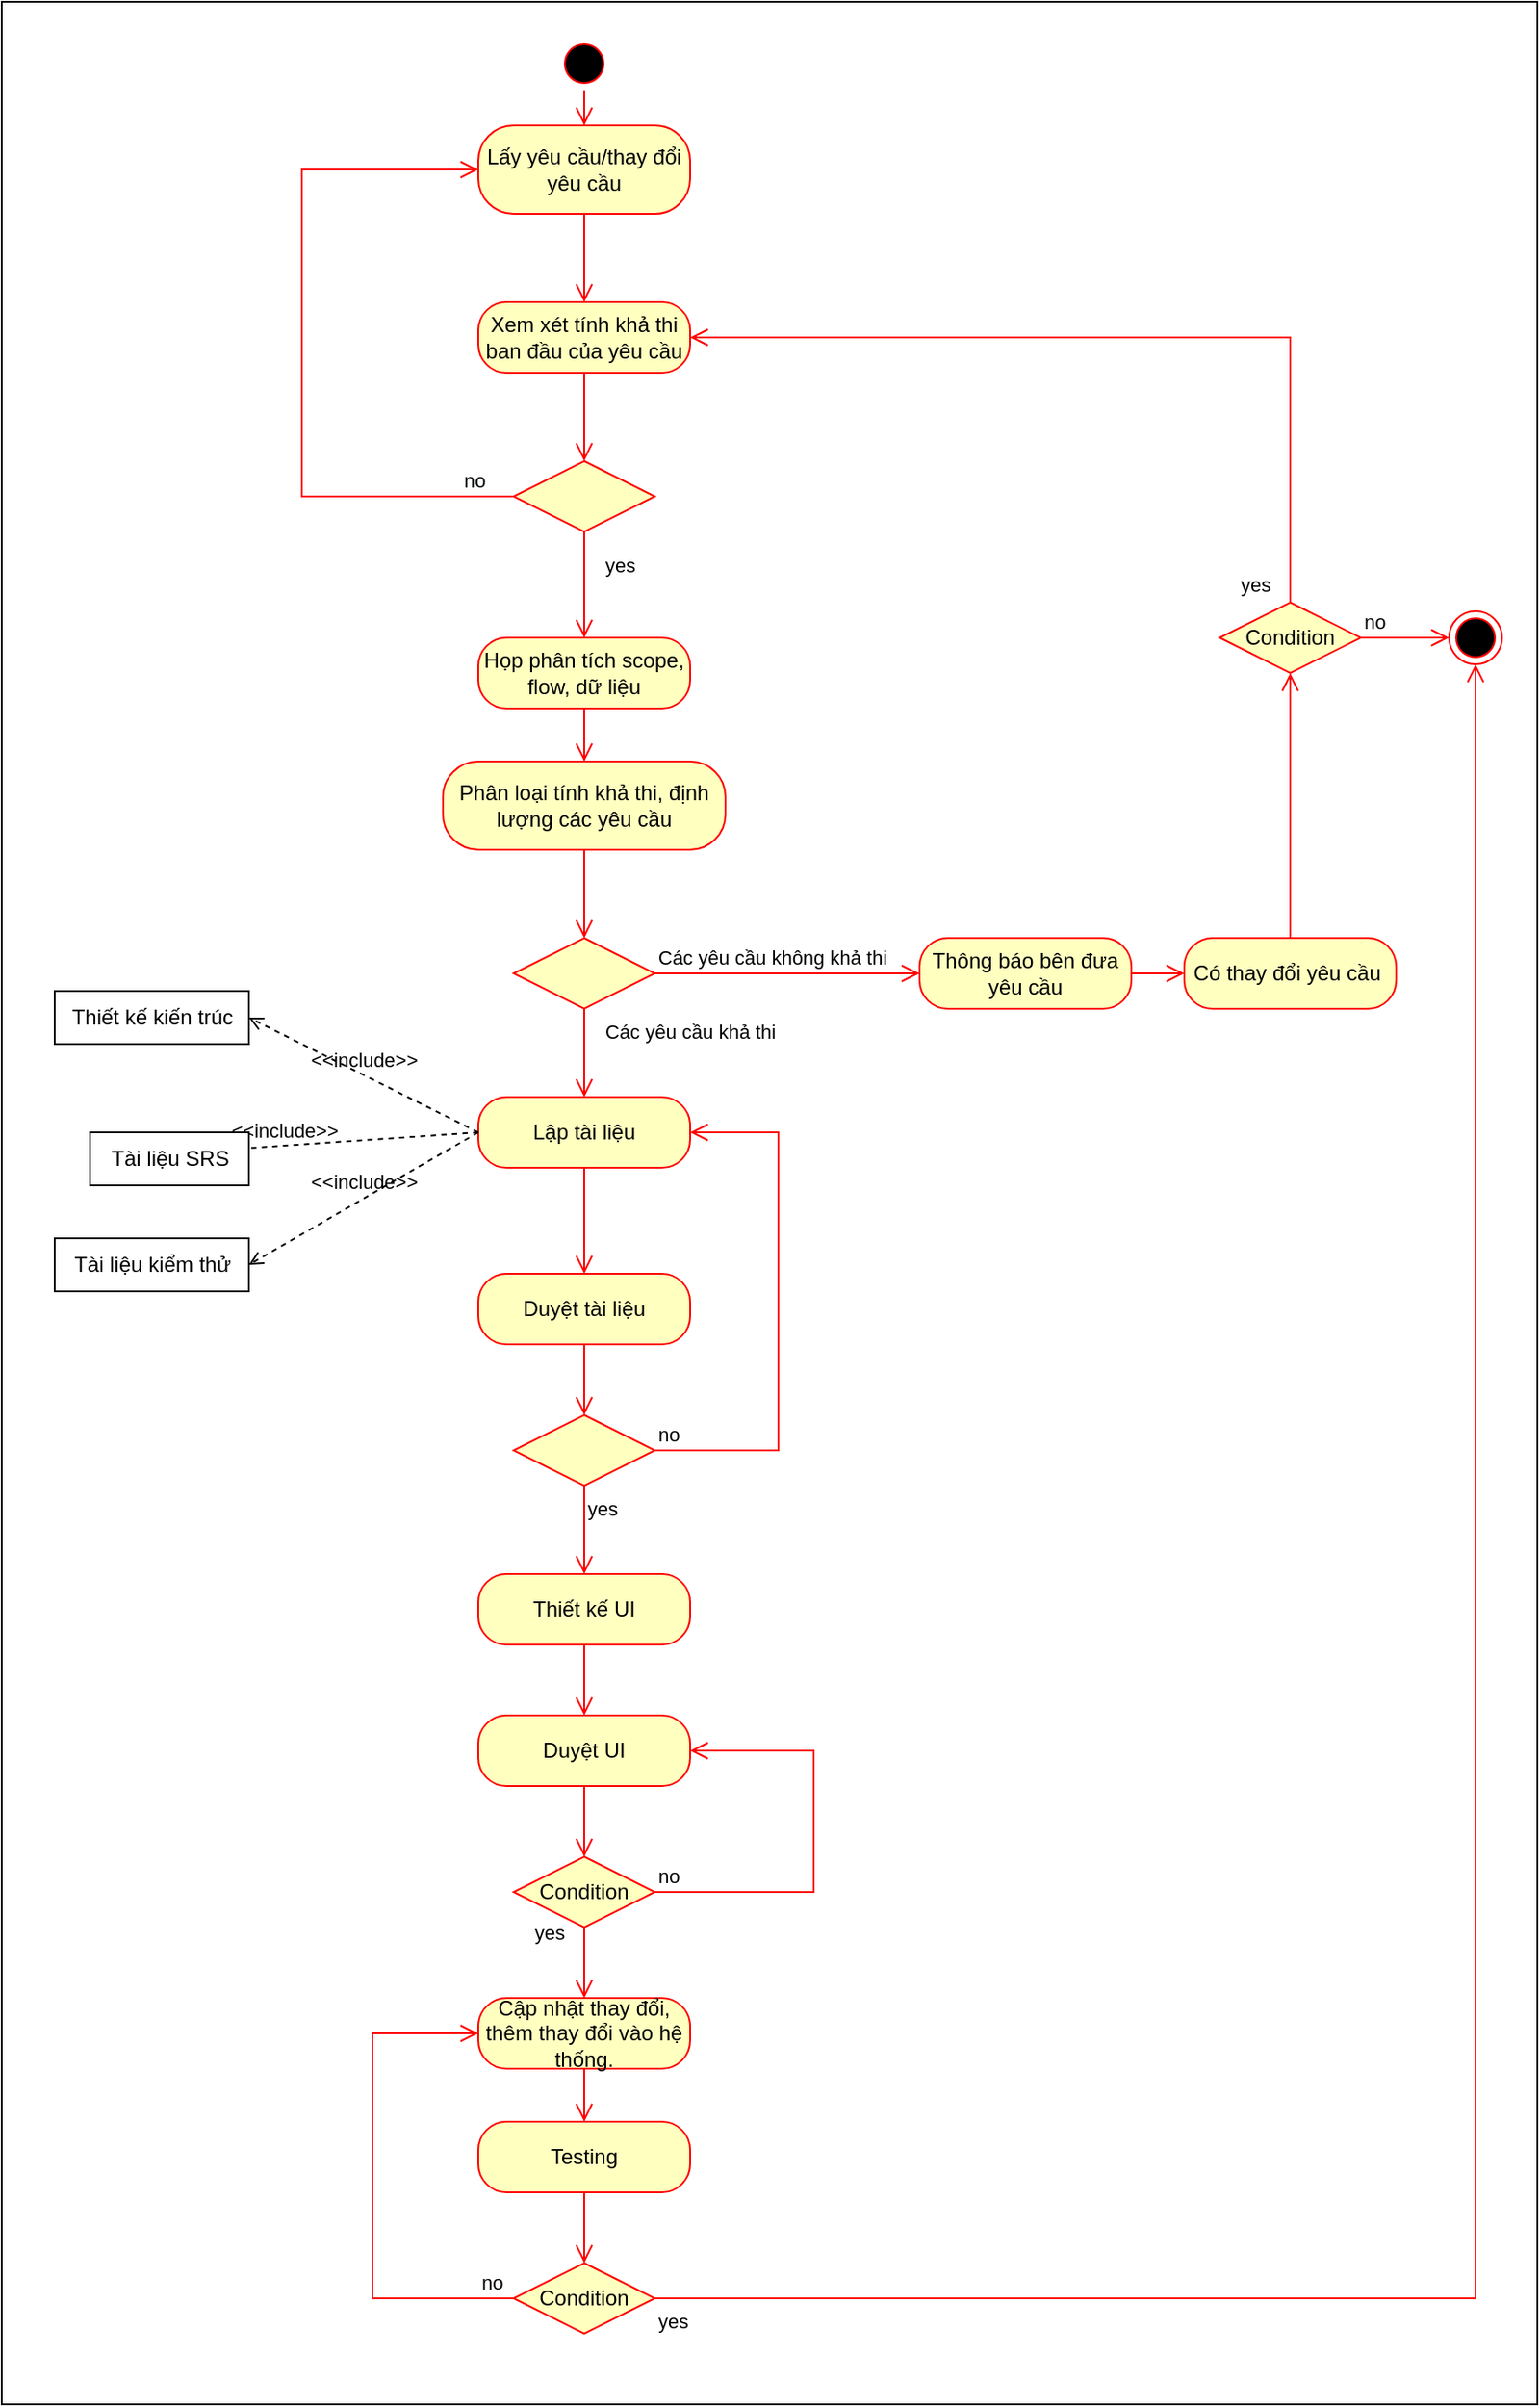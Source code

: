 <mxfile version="20.8.16" type="device"><diagram id="aKz1cOzpDqV4GVgPi36w" name="Page-1"><mxGraphModel dx="2369" dy="1240" grid="1" gridSize="10" guides="1" tooltips="1" connect="1" arrows="1" fold="1" page="1" pageScale="1" pageWidth="850" pageHeight="1100" math="0" shadow="0"><root><mxCell id="0"/><mxCell id="1" parent="0"/><mxCell id="xyh8y8HU_pBsloBiDvr6-3" value="" style="rounded=0;whiteSpace=wrap;html=1;" parent="1" vertex="1"><mxGeometry x="80" y="10" width="870" height="1360" as="geometry"/></mxCell><mxCell id="xyh8y8HU_pBsloBiDvr6-5" value="" style="ellipse;html=1;shape=startState;fillColor=#000000;strokeColor=#ff0000;" parent="1" vertex="1"><mxGeometry x="395" y="30" width="30" height="30" as="geometry"/></mxCell><mxCell id="xyh8y8HU_pBsloBiDvr6-6" value="" style="edgeStyle=orthogonalEdgeStyle;html=1;verticalAlign=bottom;endArrow=open;endSize=8;strokeColor=#ff0000;rounded=0;entryX=0.5;entryY=0;entryDx=0;entryDy=0;" parent="1" source="xyh8y8HU_pBsloBiDvr6-5" target="xyh8y8HU_pBsloBiDvr6-7" edge="1"><mxGeometry relative="1" as="geometry"><mxPoint x="410" y="120" as="targetPoint"/></mxGeometry></mxCell><mxCell id="xyh8y8HU_pBsloBiDvr6-7" value="Lấy yêu cầu/thay đổi yêu cầu" style="rounded=1;whiteSpace=wrap;html=1;arcSize=40;fontColor=#000000;fillColor=#ffffc0;strokeColor=#ff0000;" parent="1" vertex="1"><mxGeometry x="350" y="80" width="120" height="50" as="geometry"/></mxCell><mxCell id="xyh8y8HU_pBsloBiDvr6-8" value="" style="edgeStyle=orthogonalEdgeStyle;html=1;verticalAlign=bottom;endArrow=open;endSize=8;strokeColor=#ff0000;rounded=0;entryX=0.5;entryY=0;entryDx=0;entryDy=0;" parent="1" source="xyh8y8HU_pBsloBiDvr6-7" target="xyh8y8HU_pBsloBiDvr6-13" edge="1"><mxGeometry relative="1" as="geometry"><mxPoint x="410" y="170" as="targetPoint"/></mxGeometry></mxCell><mxCell id="xyh8y8HU_pBsloBiDvr6-9" style="edgeStyle=orthogonalEdgeStyle;rounded=0;orthogonalLoop=1;jettySize=auto;html=1;exitX=0.5;exitY=1;exitDx=0;exitDy=0;" parent="1" source="xyh8y8HU_pBsloBiDvr6-7" target="xyh8y8HU_pBsloBiDvr6-7" edge="1"><mxGeometry relative="1" as="geometry"/></mxCell><mxCell id="xyh8y8HU_pBsloBiDvr6-13" value="Xem xét tính khả thi ban đầu của yêu cầu" style="rounded=1;whiteSpace=wrap;html=1;arcSize=40;fontColor=#000000;fillColor=#ffffc0;strokeColor=#ff0000;" parent="1" vertex="1"><mxGeometry x="350" y="180" width="120" height="40" as="geometry"/></mxCell><mxCell id="xyh8y8HU_pBsloBiDvr6-14" value="" style="edgeStyle=orthogonalEdgeStyle;html=1;verticalAlign=bottom;endArrow=open;endSize=8;strokeColor=#ff0000;rounded=0;entryX=0.5;entryY=0;entryDx=0;entryDy=0;" parent="1" source="xyh8y8HU_pBsloBiDvr6-13" target="xyh8y8HU_pBsloBiDvr6-15" edge="1"><mxGeometry relative="1" as="geometry"><mxPoint x="410" y="260" as="targetPoint"/></mxGeometry></mxCell><mxCell id="xyh8y8HU_pBsloBiDvr6-15" value="" style="rhombus;whiteSpace=wrap;html=1;fillColor=#ffffc0;strokeColor=#ff0000;" parent="1" vertex="1"><mxGeometry x="370" y="270" width="80" height="40" as="geometry"/></mxCell><mxCell id="xyh8y8HU_pBsloBiDvr6-16" value="no" style="edgeStyle=orthogonalEdgeStyle;html=1;align=left;verticalAlign=bottom;endArrow=open;endSize=8;strokeColor=#ff0000;rounded=0;entryX=0;entryY=0.5;entryDx=0;entryDy=0;exitX=0;exitY=0.5;exitDx=0;exitDy=0;" parent="1" source="xyh8y8HU_pBsloBiDvr6-15" target="xyh8y8HU_pBsloBiDvr6-7" edge="1"><mxGeometry x="-0.852" relative="1" as="geometry"><mxPoint x="540" y="330" as="targetPoint"/><Array as="points"><mxPoint x="250" y="290"/><mxPoint x="250" y="105"/></Array><mxPoint as="offset"/></mxGeometry></mxCell><mxCell id="xyh8y8HU_pBsloBiDvr6-17" value="yes" style="edgeStyle=orthogonalEdgeStyle;html=1;align=left;verticalAlign=top;endArrow=open;endSize=8;strokeColor=#ff0000;rounded=0;entryX=0.5;entryY=0;entryDx=0;entryDy=0;" parent="1" source="xyh8y8HU_pBsloBiDvr6-15" target="xyh8y8HU_pBsloBiDvr6-19" edge="1"><mxGeometry x="-0.818" y="10" relative="1" as="geometry"><mxPoint x="410" y="370" as="targetPoint"/><mxPoint as="offset"/></mxGeometry></mxCell><mxCell id="xyh8y8HU_pBsloBiDvr6-19" value="Họp phân tích scope, flow, dữ liệu" style="rounded=1;whiteSpace=wrap;html=1;arcSize=40;fontColor=#000000;fillColor=#ffffc0;strokeColor=#ff0000;" parent="1" vertex="1"><mxGeometry x="350" y="370" width="120" height="40" as="geometry"/></mxCell><mxCell id="xyh8y8HU_pBsloBiDvr6-20" value="" style="edgeStyle=orthogonalEdgeStyle;html=1;verticalAlign=bottom;endArrow=open;endSize=8;strokeColor=#ff0000;rounded=0;entryX=0.5;entryY=0;entryDx=0;entryDy=0;" parent="1" source="xyh8y8HU_pBsloBiDvr6-19" target="xyh8y8HU_pBsloBiDvr6-25" edge="1"><mxGeometry relative="1" as="geometry"><mxPoint x="410" y="470" as="targetPoint"/></mxGeometry></mxCell><mxCell id="xyh8y8HU_pBsloBiDvr6-21" value="Lập tài liệu" style="rounded=1;whiteSpace=wrap;html=1;arcSize=40;fontColor=#000000;fillColor=#ffffc0;strokeColor=#ff0000;" parent="1" vertex="1"><mxGeometry x="350" y="630" width="120" height="40" as="geometry"/></mxCell><mxCell id="xyh8y8HU_pBsloBiDvr6-22" value="" style="edgeStyle=orthogonalEdgeStyle;html=1;verticalAlign=bottom;endArrow=open;endSize=8;strokeColor=#ff0000;rounded=0;exitX=0.5;exitY=1;exitDx=0;exitDy=0;entryX=0.5;entryY=0;entryDx=0;entryDy=0;" parent="1" source="xyh8y8HU_pBsloBiDvr6-21" target="xyh8y8HU_pBsloBiDvr6-42" edge="1"><mxGeometry relative="1" as="geometry"><mxPoint x="410" y="710" as="targetPoint"/><Array as="points"><mxPoint x="410" y="730"/><mxPoint x="410" y="730"/></Array></mxGeometry></mxCell><mxCell id="xyh8y8HU_pBsloBiDvr6-23" value="&amp;lt;&amp;lt;include&amp;gt;&amp;gt;" style="html=1;verticalAlign=bottom;labelBackgroundColor=none;endArrow=open;endFill=0;dashed=1;rounded=0;exitX=0;exitY=0.5;exitDx=0;exitDy=0;entryX=0;entryY=0.5;entryDx=0;entryDy=0;" parent="1" source="xyh8y8HU_pBsloBiDvr6-21" target="xyh8y8HU_pBsloBiDvr6-24" edge="1"><mxGeometry width="160" relative="1" as="geometry"><mxPoint x="370" y="660" as="sourcePoint"/><mxPoint x="490" y="550" as="targetPoint"/></mxGeometry></mxCell><mxCell id="xyh8y8HU_pBsloBiDvr6-24" value="Tài liệu SRS" style="html=1;" parent="1" vertex="1"><mxGeometry x="130" y="650" width="90" height="30" as="geometry"/></mxCell><mxCell id="xyh8y8HU_pBsloBiDvr6-25" value="Phân loại tính khả thi, định lượng các yêu cầu" style="rounded=1;whiteSpace=wrap;html=1;arcSize=40;fontColor=#000000;fillColor=#ffffc0;strokeColor=#ff0000;" parent="1" vertex="1"><mxGeometry x="330" y="440" width="160" height="50" as="geometry"/></mxCell><mxCell id="xyh8y8HU_pBsloBiDvr6-26" value="" style="edgeStyle=orthogonalEdgeStyle;html=1;verticalAlign=bottom;endArrow=open;endSize=8;strokeColor=#ff0000;rounded=0;entryX=0.5;entryY=0;entryDx=0;entryDy=0;" parent="1" source="xyh8y8HU_pBsloBiDvr6-25" target="xyh8y8HU_pBsloBiDvr6-28" edge="1"><mxGeometry relative="1" as="geometry"><mxPoint x="410" y="530" as="targetPoint"/></mxGeometry></mxCell><mxCell id="xyh8y8HU_pBsloBiDvr6-28" value="" style="rhombus;whiteSpace=wrap;html=1;fillColor=#ffffc0;strokeColor=#ff0000;" parent="1" vertex="1"><mxGeometry x="370" y="540" width="80" height="40" as="geometry"/></mxCell><mxCell id="xyh8y8HU_pBsloBiDvr6-29" value="Các yêu cầu không khả thi" style="edgeStyle=orthogonalEdgeStyle;html=1;align=left;verticalAlign=bottom;endArrow=open;endSize=8;strokeColor=#ff0000;rounded=0;entryX=0;entryY=0.5;entryDx=0;entryDy=0;" parent="1" source="xyh8y8HU_pBsloBiDvr6-28" target="xyh8y8HU_pBsloBiDvr6-32" edge="1"><mxGeometry x="-1" relative="1" as="geometry"><mxPoint x="550" y="560" as="targetPoint"/></mxGeometry></mxCell><mxCell id="xyh8y8HU_pBsloBiDvr6-30" value="Các yêu cầu khả thi" style="edgeStyle=orthogonalEdgeStyle;html=1;align=left;verticalAlign=top;endArrow=open;endSize=8;strokeColor=#ff0000;rounded=0;entryX=0.5;entryY=0;entryDx=0;entryDy=0;" parent="1" source="xyh8y8HU_pBsloBiDvr6-28" target="xyh8y8HU_pBsloBiDvr6-21" edge="1"><mxGeometry x="-1" y="10" relative="1" as="geometry"><mxPoint x="410" y="640" as="targetPoint"/><mxPoint as="offset"/></mxGeometry></mxCell><mxCell id="xyh8y8HU_pBsloBiDvr6-32" value="Thông báo bên đưa yêu cầu" style="rounded=1;whiteSpace=wrap;html=1;arcSize=40;fontColor=#000000;fillColor=#ffffc0;strokeColor=#ff0000;" parent="1" vertex="1"><mxGeometry x="600" y="540" width="120" height="40" as="geometry"/></mxCell><mxCell id="xyh8y8HU_pBsloBiDvr6-33" value="" style="edgeStyle=orthogonalEdgeStyle;html=1;verticalAlign=bottom;endArrow=open;endSize=8;strokeColor=#ff0000;rounded=0;exitX=1;exitY=0.5;exitDx=0;exitDy=0;entryX=0;entryY=0.5;entryDx=0;entryDy=0;" parent="1" source="xyh8y8HU_pBsloBiDvr6-32" target="xyh8y8HU_pBsloBiDvr6-34" edge="1"><mxGeometry relative="1" as="geometry"><mxPoint x="710" y="400" as="targetPoint"/></mxGeometry></mxCell><mxCell id="xyh8y8HU_pBsloBiDvr6-34" value="Có thay đổi yêu cầu&amp;nbsp;" style="rounded=1;whiteSpace=wrap;html=1;arcSize=40;fontColor=#000000;fillColor=#ffffc0;strokeColor=#ff0000;" parent="1" vertex="1"><mxGeometry x="750" y="540" width="120" height="40" as="geometry"/></mxCell><mxCell id="xyh8y8HU_pBsloBiDvr6-35" value="" style="edgeStyle=orthogonalEdgeStyle;html=1;verticalAlign=bottom;endArrow=open;endSize=8;strokeColor=#ff0000;rounded=0;entryX=0.5;entryY=1;entryDx=0;entryDy=0;" parent="1" source="xyh8y8HU_pBsloBiDvr6-34" target="xyh8y8HU_pBsloBiDvr6-36" edge="1"><mxGeometry relative="1" as="geometry"><mxPoint x="990" y="640" as="targetPoint"/></mxGeometry></mxCell><mxCell id="xyh8y8HU_pBsloBiDvr6-36" value="Condition" style="rhombus;whiteSpace=wrap;html=1;fillColor=#ffffc0;strokeColor=#ff0000;" parent="1" vertex="1"><mxGeometry x="770" y="350" width="80" height="40" as="geometry"/></mxCell><mxCell id="xyh8y8HU_pBsloBiDvr6-37" value="no" style="edgeStyle=orthogonalEdgeStyle;html=1;align=left;verticalAlign=bottom;endArrow=open;endSize=8;strokeColor=#ff0000;rounded=0;entryX=0;entryY=0.5;entryDx=0;entryDy=0;" parent="1" source="xyh8y8HU_pBsloBiDvr6-36" target="xyh8y8HU_pBsloBiDvr6-39" edge="1"><mxGeometry x="-1" relative="1" as="geometry"><mxPoint x="1090" y="370" as="targetPoint"/></mxGeometry></mxCell><mxCell id="xyh8y8HU_pBsloBiDvr6-38" value="yes" style="edgeStyle=orthogonalEdgeStyle;html=1;align=left;verticalAlign=top;endArrow=open;endSize=8;strokeColor=#ff0000;rounded=0;entryX=1;entryY=0.5;entryDx=0;entryDy=0;" parent="1" source="xyh8y8HU_pBsloBiDvr6-36" target="xyh8y8HU_pBsloBiDvr6-13" edge="1"><mxGeometry x="-0.905" y="30" relative="1" as="geometry"><mxPoint x="950" y="450" as="targetPoint"/><Array as="points"><mxPoint x="810" y="200"/></Array><mxPoint as="offset"/></mxGeometry></mxCell><mxCell id="xyh8y8HU_pBsloBiDvr6-39" value="" style="ellipse;html=1;shape=endState;fillColor=#000000;strokeColor=#ff0000;" parent="1" vertex="1"><mxGeometry x="900" y="355" width="30" height="30" as="geometry"/></mxCell><mxCell id="xyh8y8HU_pBsloBiDvr6-40" value="&amp;lt;&amp;lt;include&amp;gt;&amp;gt;" style="html=1;verticalAlign=bottom;labelBackgroundColor=none;endArrow=open;endFill=0;dashed=1;rounded=0;exitX=0;exitY=0.5;exitDx=0;exitDy=0;entryX=1;entryY=0.5;entryDx=0;entryDy=0;" parent="1" source="xyh8y8HU_pBsloBiDvr6-21" target="xyh8y8HU_pBsloBiDvr6-41" edge="1"><mxGeometry width="160" relative="1" as="geometry"><mxPoint x="420" y="600" as="sourcePoint"/><mxPoint x="580" y="600" as="targetPoint"/></mxGeometry></mxCell><mxCell id="xyh8y8HU_pBsloBiDvr6-41" value="Thiết kế kiến trúc" style="html=1;" parent="1" vertex="1"><mxGeometry x="110" y="570" width="110" height="30" as="geometry"/></mxCell><mxCell id="xyh8y8HU_pBsloBiDvr6-42" value="Duyệt tài liệu" style="rounded=1;whiteSpace=wrap;html=1;arcSize=40;fontColor=#000000;fillColor=#ffffc0;strokeColor=#ff0000;" parent="1" vertex="1"><mxGeometry x="350" y="730" width="120" height="40" as="geometry"/></mxCell><mxCell id="xyh8y8HU_pBsloBiDvr6-43" value="" style="edgeStyle=orthogonalEdgeStyle;html=1;verticalAlign=bottom;endArrow=open;endSize=8;strokeColor=#ff0000;rounded=0;entryX=0.5;entryY=0;entryDx=0;entryDy=0;" parent="1" source="xyh8y8HU_pBsloBiDvr6-42" target="xyh8y8HU_pBsloBiDvr6-44" edge="1"><mxGeometry relative="1" as="geometry"><mxPoint x="620" y="820" as="targetPoint"/></mxGeometry></mxCell><mxCell id="xyh8y8HU_pBsloBiDvr6-44" value="" style="rhombus;whiteSpace=wrap;html=1;fillColor=#ffffc0;strokeColor=#ff0000;" parent="1" vertex="1"><mxGeometry x="370" y="810" width="80" height="40" as="geometry"/></mxCell><mxCell id="xyh8y8HU_pBsloBiDvr6-45" value="no" style="edgeStyle=orthogonalEdgeStyle;html=1;align=left;verticalAlign=bottom;endArrow=open;endSize=8;strokeColor=#ff0000;rounded=0;entryX=1;entryY=0.5;entryDx=0;entryDy=0;" parent="1" source="xyh8y8HU_pBsloBiDvr6-44" target="xyh8y8HU_pBsloBiDvr6-21" edge="1"><mxGeometry x="-1" relative="1" as="geometry"><mxPoint x="550" y="830" as="targetPoint"/><Array as="points"><mxPoint x="520" y="830"/><mxPoint x="520" y="650"/></Array></mxGeometry></mxCell><mxCell id="xyh8y8HU_pBsloBiDvr6-46" value="yes" style="edgeStyle=orthogonalEdgeStyle;html=1;align=left;verticalAlign=top;endArrow=open;endSize=8;strokeColor=#ff0000;rounded=0;entryX=0.5;entryY=0;entryDx=0;entryDy=0;" parent="1" source="xyh8y8HU_pBsloBiDvr6-44" target="xyh8y8HU_pBsloBiDvr6-47" edge="1"><mxGeometry x="-1" relative="1" as="geometry"><mxPoint x="410" y="910" as="targetPoint"/></mxGeometry></mxCell><mxCell id="xyh8y8HU_pBsloBiDvr6-47" value="Thiết kế UI" style="rounded=1;whiteSpace=wrap;html=1;arcSize=40;fontColor=#000000;fillColor=#ffffc0;strokeColor=#ff0000;" parent="1" vertex="1"><mxGeometry x="350" y="900" width="120" height="40" as="geometry"/></mxCell><mxCell id="xyh8y8HU_pBsloBiDvr6-48" value="" style="edgeStyle=orthogonalEdgeStyle;html=1;verticalAlign=bottom;endArrow=open;endSize=8;strokeColor=#ff0000;rounded=0;entryX=0.5;entryY=0;entryDx=0;entryDy=0;" parent="1" source="xyh8y8HU_pBsloBiDvr6-47" target="xyh8y8HU_pBsloBiDvr6-49" edge="1"><mxGeometry relative="1" as="geometry"><mxPoint x="410" y="1020" as="targetPoint"/></mxGeometry></mxCell><mxCell id="xyh8y8HU_pBsloBiDvr6-49" value="Duyệt UI" style="rounded=1;whiteSpace=wrap;html=1;arcSize=40;fontColor=#000000;fillColor=#ffffc0;strokeColor=#ff0000;" parent="1" vertex="1"><mxGeometry x="350" y="980" width="120" height="40" as="geometry"/></mxCell><mxCell id="xyh8y8HU_pBsloBiDvr6-50" value="Condition" style="rhombus;whiteSpace=wrap;html=1;fillColor=#ffffc0;strokeColor=#ff0000;" parent="1" vertex="1"><mxGeometry x="370" y="1060" width="80" height="40" as="geometry"/></mxCell><mxCell id="xyh8y8HU_pBsloBiDvr6-51" value="no" style="edgeStyle=orthogonalEdgeStyle;html=1;align=left;verticalAlign=bottom;endArrow=open;endSize=8;strokeColor=#ff0000;rounded=0;entryX=1;entryY=0.5;entryDx=0;entryDy=0;exitX=1;exitY=0.5;exitDx=0;exitDy=0;" parent="1" source="xyh8y8HU_pBsloBiDvr6-50" target="xyh8y8HU_pBsloBiDvr6-49" edge="1"><mxGeometry x="-1" relative="1" as="geometry"><mxPoint x="640" y="870" as="targetPoint"/><Array as="points"><mxPoint x="540" y="1080"/><mxPoint x="540" y="1000"/></Array></mxGeometry></mxCell><mxCell id="xyh8y8HU_pBsloBiDvr6-52" value="yes" style="edgeStyle=orthogonalEdgeStyle;html=1;align=left;verticalAlign=top;endArrow=open;endSize=8;strokeColor=#ff0000;rounded=0;entryX=0.5;entryY=0;entryDx=0;entryDy=0;" parent="1" source="xyh8y8HU_pBsloBiDvr6-50" target="xyh8y8HU_pBsloBiDvr6-54" edge="1"><mxGeometry x="-1" y="-32" relative="1" as="geometry"><mxPoint x="500" y="950" as="targetPoint"/><mxPoint x="2" y="-10" as="offset"/></mxGeometry></mxCell><mxCell id="xyh8y8HU_pBsloBiDvr6-53" value="" style="edgeStyle=orthogonalEdgeStyle;html=1;verticalAlign=bottom;endArrow=open;endSize=8;strokeColor=#ff0000;rounded=0;entryX=0.5;entryY=0;entryDx=0;entryDy=0;exitX=0.5;exitY=1;exitDx=0;exitDy=0;" parent="1" source="xyh8y8HU_pBsloBiDvr6-49" target="xyh8y8HU_pBsloBiDvr6-50" edge="1"><mxGeometry relative="1" as="geometry"><mxPoint x="420" y="990" as="targetPoint"/><mxPoint x="420" y="950" as="sourcePoint"/></mxGeometry></mxCell><mxCell id="xyh8y8HU_pBsloBiDvr6-54" value="Cập nhật thay đổi, thêm thay đổi vào hệ thống." style="rounded=1;whiteSpace=wrap;html=1;arcSize=40;fontColor=#000000;fillColor=#ffffc0;strokeColor=#ff0000;" parent="1" vertex="1"><mxGeometry x="350" y="1140" width="120" height="40" as="geometry"/></mxCell><mxCell id="xyh8y8HU_pBsloBiDvr6-55" value="" style="edgeStyle=orthogonalEdgeStyle;html=1;verticalAlign=bottom;endArrow=open;endSize=8;strokeColor=#ff0000;rounded=0;entryX=0.5;entryY=0;entryDx=0;entryDy=0;" parent="1" source="xyh8y8HU_pBsloBiDvr6-54" target="xyh8y8HU_pBsloBiDvr6-56" edge="1"><mxGeometry relative="1" as="geometry"><mxPoint x="410" y="1240" as="targetPoint"/></mxGeometry></mxCell><mxCell id="xyh8y8HU_pBsloBiDvr6-56" value="Testing" style="rounded=1;whiteSpace=wrap;html=1;arcSize=40;fontColor=#000000;fillColor=#ffffc0;strokeColor=#ff0000;" parent="1" vertex="1"><mxGeometry x="350" y="1210" width="120" height="40" as="geometry"/></mxCell><mxCell id="xyh8y8HU_pBsloBiDvr6-57" value="" style="edgeStyle=orthogonalEdgeStyle;html=1;verticalAlign=bottom;endArrow=open;endSize=8;strokeColor=#ff0000;rounded=0;entryX=0.5;entryY=0;entryDx=0;entryDy=0;" parent="1" source="xyh8y8HU_pBsloBiDvr6-56" target="xyh8y8HU_pBsloBiDvr6-61" edge="1"><mxGeometry relative="1" as="geometry"><mxPoint x="410" y="1340" as="targetPoint"/></mxGeometry></mxCell><mxCell id="xyh8y8HU_pBsloBiDvr6-59" value="&amp;lt;&amp;lt;include&amp;gt;&amp;gt;" style="html=1;verticalAlign=bottom;labelBackgroundColor=none;endArrow=open;endFill=0;dashed=1;rounded=0;exitX=0;exitY=0.5;exitDx=0;exitDy=0;entryX=1;entryY=0.5;entryDx=0;entryDy=0;" parent="1" source="xyh8y8HU_pBsloBiDvr6-21" target="xyh8y8HU_pBsloBiDvr6-60" edge="1"><mxGeometry width="160" relative="1" as="geometry"><mxPoint x="540" y="760" as="sourcePoint"/><mxPoint x="700" y="760" as="targetPoint"/></mxGeometry></mxCell><mxCell id="xyh8y8HU_pBsloBiDvr6-60" value="Tài liệu kiểm thử" style="html=1;" parent="1" vertex="1"><mxGeometry x="110" y="710" width="110" height="30" as="geometry"/></mxCell><mxCell id="xyh8y8HU_pBsloBiDvr6-61" value="Condition" style="rhombus;whiteSpace=wrap;html=1;fillColor=#ffffc0;strokeColor=#ff0000;" parent="1" vertex="1"><mxGeometry x="370" y="1290" width="80" height="40" as="geometry"/></mxCell><mxCell id="xyh8y8HU_pBsloBiDvr6-62" value="no" style="edgeStyle=orthogonalEdgeStyle;html=1;align=left;verticalAlign=bottom;endArrow=open;endSize=8;strokeColor=#ff0000;rounded=0;entryX=0;entryY=0.5;entryDx=0;entryDy=0;" parent="1" source="xyh8y8HU_pBsloBiDvr6-61" target="xyh8y8HU_pBsloBiDvr6-54" edge="1"><mxGeometry x="-0.862" relative="1" as="geometry"><mxPoint x="550" y="1370" as="targetPoint"/><Array as="points"><mxPoint x="290" y="1310"/><mxPoint x="290" y="1160"/></Array><mxPoint as="offset"/></mxGeometry></mxCell><mxCell id="xyh8y8HU_pBsloBiDvr6-63" value="yes" style="edgeStyle=orthogonalEdgeStyle;html=1;align=left;verticalAlign=top;endArrow=open;endSize=8;strokeColor=#ff0000;rounded=0;entryX=0.5;entryY=1;entryDx=0;entryDy=0;" parent="1" source="xyh8y8HU_pBsloBiDvr6-61" target="xyh8y8HU_pBsloBiDvr6-39" edge="1"><mxGeometry x="-1" relative="1" as="geometry"><mxPoint x="410" y="1450" as="targetPoint"/></mxGeometry></mxCell></root></mxGraphModel></diagram></mxfile>